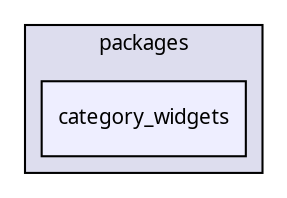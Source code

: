 digraph "packages/category/packages/category_widgets/" {
  compound=true
  node [ fontsize="10", fontname="FreeSans.ttf"];
  edge [ labelfontsize="10", labelfontname="FreeSans.ttf"];
  subgraph clusterdir_1a442f41f4975b0d66f7b20f1e8d85dd {
    graph [ bgcolor="#ddddee", pencolor="black", label="packages" fontname="FreeSans.ttf", fontsize="10", URL="dir_1a442f41f4975b0d66f7b20f1e8d85dd.html"]
  dir_bb8e138e331de2e85248878b006b9809 [shape=box, label="category_widgets", style="filled", fillcolor="#eeeeff", pencolor="black", URL="dir_bb8e138e331de2e85248878b006b9809.html"];
  }
}
